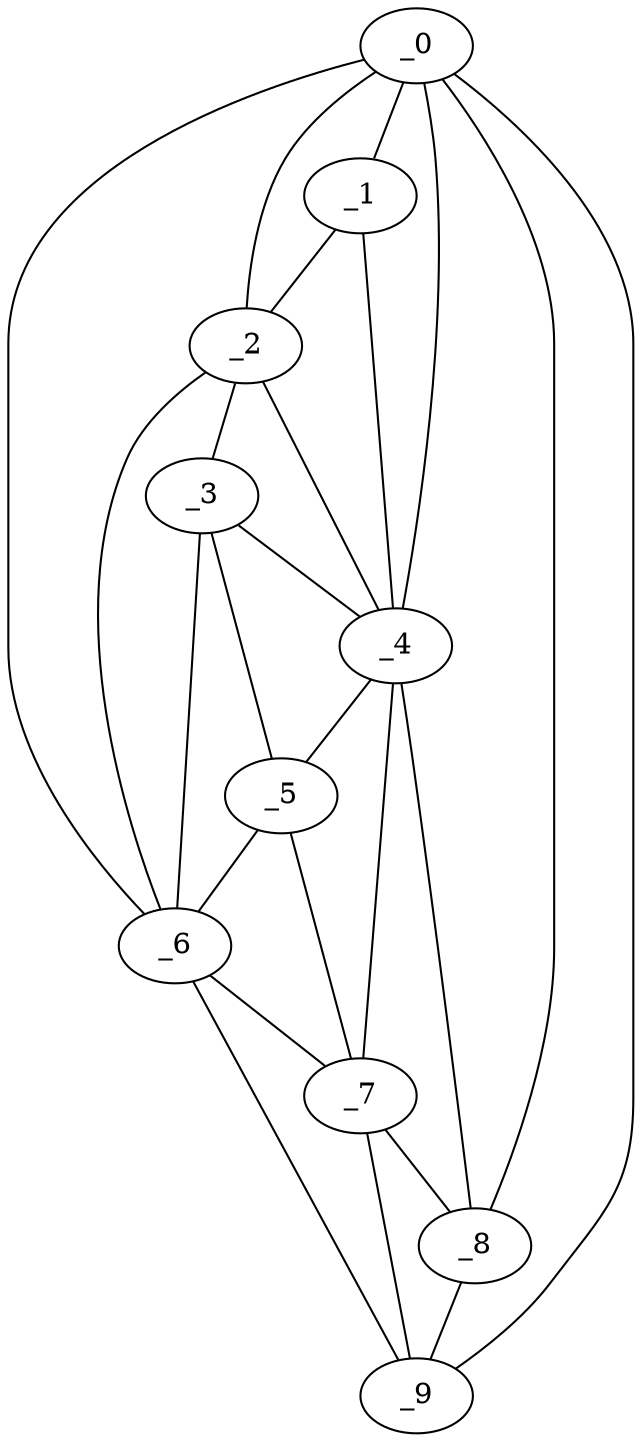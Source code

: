graph "obj100__90.gxl" {
	_0	 [x=12,
		y=6];
	_1	 [x=54,
		y=13];
	_0 -- _1	 [valence=1];
	_2	 [x=60,
		y=19];
	_0 -- _2	 [valence=2];
	_4	 [x=69,
		y=10];
	_0 -- _4	 [valence=1];
	_6	 [x=72,
		y=26];
	_0 -- _6	 [valence=1];
	_8	 [x=113,
		y=6];
	_0 -- _8	 [valence=1];
	_9	 [x=116,
		y=42];
	_0 -- _9	 [valence=1];
	_1 -- _2	 [valence=2];
	_1 -- _4	 [valence=2];
	_3	 [x=66,
		y=20];
	_2 -- _3	 [valence=2];
	_2 -- _4	 [valence=1];
	_2 -- _6	 [valence=2];
	_3 -- _4	 [valence=2];
	_5	 [x=70,
		y=17];
	_3 -- _5	 [valence=2];
	_3 -- _6	 [valence=2];
	_4 -- _5	 [valence=1];
	_7	 [x=78,
		y=28];
	_4 -- _7	 [valence=2];
	_4 -- _8	 [valence=2];
	_5 -- _6	 [valence=1];
	_5 -- _7	 [valence=2];
	_6 -- _7	 [valence=2];
	_6 -- _9	 [valence=2];
	_7 -- _8	 [valence=1];
	_7 -- _9	 [valence=2];
	_8 -- _9	 [valence=1];
}
